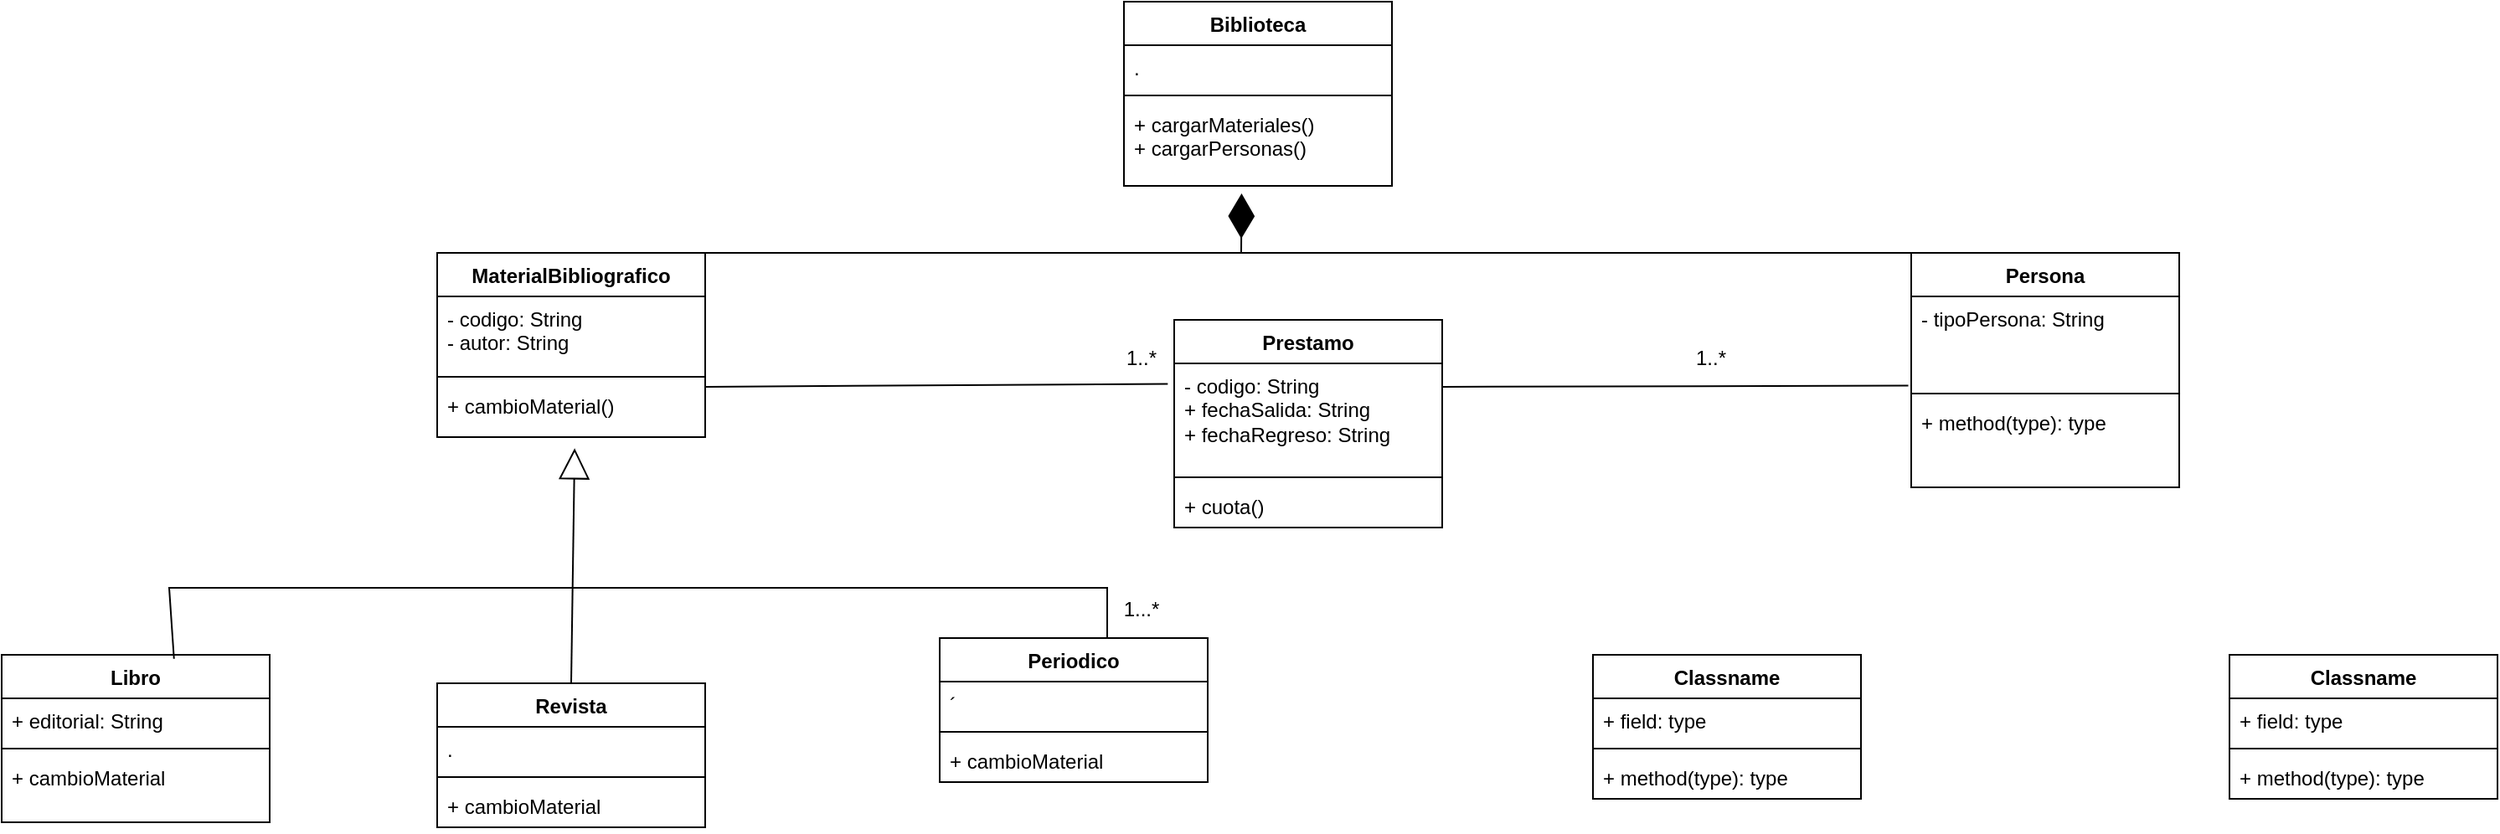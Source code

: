 <mxfile version="24.3.1" type="github">
  <diagram name="Página-1" id="QjQpm3usF5iXAhX_U6h0">
    <mxGraphModel dx="926" dy="486" grid="1" gridSize="10" guides="1" tooltips="1" connect="1" arrows="1" fold="1" page="1" pageScale="1" pageWidth="3300" pageHeight="2339" math="0" shadow="0">
      <root>
        <mxCell id="0" />
        <mxCell id="1" parent="0" />
        <mxCell id="QBgDUAMcS_uLPbaQPMKc-9" value="Biblioteca" style="swimlane;fontStyle=1;align=center;verticalAlign=top;childLayout=stackLayout;horizontal=1;startSize=26;horizontalStack=0;resizeParent=1;resizeParentMax=0;resizeLast=0;collapsible=1;marginBottom=0;whiteSpace=wrap;html=1;" vertex="1" parent="1">
          <mxGeometry x="1370" y="10" width="160" height="110" as="geometry" />
        </mxCell>
        <mxCell id="QBgDUAMcS_uLPbaQPMKc-10" value="." style="text;strokeColor=none;fillColor=none;align=left;verticalAlign=top;spacingLeft=4;spacingRight=4;overflow=hidden;rotatable=0;points=[[0,0.5],[1,0.5]];portConstraint=eastwest;whiteSpace=wrap;html=1;" vertex="1" parent="QBgDUAMcS_uLPbaQPMKc-9">
          <mxGeometry y="26" width="160" height="26" as="geometry" />
        </mxCell>
        <mxCell id="QBgDUAMcS_uLPbaQPMKc-11" value="" style="line;strokeWidth=1;fillColor=none;align=left;verticalAlign=middle;spacingTop=-1;spacingLeft=3;spacingRight=3;rotatable=0;labelPosition=right;points=[];portConstraint=eastwest;strokeColor=inherit;" vertex="1" parent="QBgDUAMcS_uLPbaQPMKc-9">
          <mxGeometry y="52" width="160" height="8" as="geometry" />
        </mxCell>
        <mxCell id="QBgDUAMcS_uLPbaQPMKc-12" value="&lt;div&gt;+ cargarMateriales()&lt;/div&gt;&lt;div&gt;+ cargarPersonas()&lt;br&gt;&lt;/div&gt;&lt;div&gt;&lt;br&gt;&lt;/div&gt;" style="text;strokeColor=none;fillColor=none;align=left;verticalAlign=top;spacingLeft=4;spacingRight=4;overflow=hidden;rotatable=0;points=[[0,0.5],[1,0.5]];portConstraint=eastwest;whiteSpace=wrap;html=1;" vertex="1" parent="QBgDUAMcS_uLPbaQPMKc-9">
          <mxGeometry y="60" width="160" height="50" as="geometry" />
        </mxCell>
        <mxCell id="QBgDUAMcS_uLPbaQPMKc-13" value="MaterialBibliografico" style="swimlane;fontStyle=1;align=center;verticalAlign=top;childLayout=stackLayout;horizontal=1;startSize=26;horizontalStack=0;resizeParent=1;resizeParentMax=0;resizeLast=0;collapsible=1;marginBottom=0;whiteSpace=wrap;html=1;" vertex="1" parent="1">
          <mxGeometry x="960" y="160" width="160" height="110" as="geometry" />
        </mxCell>
        <mxCell id="QBgDUAMcS_uLPbaQPMKc-14" value="&lt;div&gt;- codigo: String&lt;/div&gt;&lt;div&gt;- autor: String&lt;/div&gt;&lt;div&gt;&lt;br&gt;&lt;/div&gt;" style="text;strokeColor=none;fillColor=none;align=left;verticalAlign=top;spacingLeft=4;spacingRight=4;overflow=hidden;rotatable=0;points=[[0,0.5],[1,0.5]];portConstraint=eastwest;whiteSpace=wrap;html=1;" vertex="1" parent="QBgDUAMcS_uLPbaQPMKc-13">
          <mxGeometry y="26" width="160" height="44" as="geometry" />
        </mxCell>
        <mxCell id="QBgDUAMcS_uLPbaQPMKc-15" value="" style="line;strokeWidth=1;fillColor=none;align=left;verticalAlign=middle;spacingTop=-1;spacingLeft=3;spacingRight=3;rotatable=0;labelPosition=right;points=[];portConstraint=eastwest;strokeColor=inherit;" vertex="1" parent="QBgDUAMcS_uLPbaQPMKc-13">
          <mxGeometry y="70" width="160" height="8" as="geometry" />
        </mxCell>
        <mxCell id="QBgDUAMcS_uLPbaQPMKc-16" value="+ cambioMaterial()" style="text;strokeColor=none;fillColor=none;align=left;verticalAlign=top;spacingLeft=4;spacingRight=4;overflow=hidden;rotatable=0;points=[[0,0.5],[1,0.5]];portConstraint=eastwest;whiteSpace=wrap;html=1;" vertex="1" parent="QBgDUAMcS_uLPbaQPMKc-13">
          <mxGeometry y="78" width="160" height="32" as="geometry" />
        </mxCell>
        <mxCell id="QBgDUAMcS_uLPbaQPMKc-17" value="Prestamo" style="swimlane;fontStyle=1;align=center;verticalAlign=top;childLayout=stackLayout;horizontal=1;startSize=26;horizontalStack=0;resizeParent=1;resizeParentMax=0;resizeLast=0;collapsible=1;marginBottom=0;whiteSpace=wrap;html=1;" vertex="1" parent="1">
          <mxGeometry x="1400" y="200" width="160" height="124" as="geometry" />
        </mxCell>
        <mxCell id="QBgDUAMcS_uLPbaQPMKc-18" value="&lt;div&gt;- codigo: String&lt;/div&gt;&lt;div&gt;+ fechaSalida: String&lt;/div&gt;&lt;div&gt;+ fechaRegreso: String&lt;/div&gt;&lt;div&gt;&lt;br&gt;&lt;/div&gt;&lt;div&gt;&lt;br&gt;&lt;/div&gt;&lt;div&gt;&lt;br&gt;&lt;/div&gt;" style="text;strokeColor=none;fillColor=none;align=left;verticalAlign=top;spacingLeft=4;spacingRight=4;overflow=hidden;rotatable=0;points=[[0,0.5],[1,0.5]];portConstraint=eastwest;whiteSpace=wrap;html=1;" vertex="1" parent="QBgDUAMcS_uLPbaQPMKc-17">
          <mxGeometry y="26" width="160" height="64" as="geometry" />
        </mxCell>
        <mxCell id="QBgDUAMcS_uLPbaQPMKc-19" value="" style="line;strokeWidth=1;fillColor=none;align=left;verticalAlign=middle;spacingTop=-1;spacingLeft=3;spacingRight=3;rotatable=0;labelPosition=right;points=[];portConstraint=eastwest;strokeColor=inherit;" vertex="1" parent="QBgDUAMcS_uLPbaQPMKc-17">
          <mxGeometry y="90" width="160" height="8" as="geometry" />
        </mxCell>
        <mxCell id="QBgDUAMcS_uLPbaQPMKc-20" value="+ cuota()" style="text;strokeColor=none;fillColor=none;align=left;verticalAlign=top;spacingLeft=4;spacingRight=4;overflow=hidden;rotatable=0;points=[[0,0.5],[1,0.5]];portConstraint=eastwest;whiteSpace=wrap;html=1;" vertex="1" parent="QBgDUAMcS_uLPbaQPMKc-17">
          <mxGeometry y="98" width="160" height="26" as="geometry" />
        </mxCell>
        <mxCell id="QBgDUAMcS_uLPbaQPMKc-21" value="Libro" style="swimlane;fontStyle=1;align=center;verticalAlign=top;childLayout=stackLayout;horizontal=1;startSize=26;horizontalStack=0;resizeParent=1;resizeParentMax=0;resizeLast=0;collapsible=1;marginBottom=0;whiteSpace=wrap;html=1;" vertex="1" parent="1">
          <mxGeometry x="700" y="400" width="160" height="100" as="geometry" />
        </mxCell>
        <mxCell id="QBgDUAMcS_uLPbaQPMKc-22" value="+ editorial: String" style="text;strokeColor=none;fillColor=none;align=left;verticalAlign=top;spacingLeft=4;spacingRight=4;overflow=hidden;rotatable=0;points=[[0,0.5],[1,0.5]];portConstraint=eastwest;whiteSpace=wrap;html=1;" vertex="1" parent="QBgDUAMcS_uLPbaQPMKc-21">
          <mxGeometry y="26" width="160" height="26" as="geometry" />
        </mxCell>
        <mxCell id="QBgDUAMcS_uLPbaQPMKc-23" value="" style="line;strokeWidth=1;fillColor=none;align=left;verticalAlign=middle;spacingTop=-1;spacingLeft=3;spacingRight=3;rotatable=0;labelPosition=right;points=[];portConstraint=eastwest;strokeColor=inherit;" vertex="1" parent="QBgDUAMcS_uLPbaQPMKc-21">
          <mxGeometry y="52" width="160" height="8" as="geometry" />
        </mxCell>
        <mxCell id="QBgDUAMcS_uLPbaQPMKc-24" value="+ cambioMaterial" style="text;strokeColor=none;fillColor=none;align=left;verticalAlign=top;spacingLeft=4;spacingRight=4;overflow=hidden;rotatable=0;points=[[0,0.5],[1,0.5]];portConstraint=eastwest;whiteSpace=wrap;html=1;" vertex="1" parent="QBgDUAMcS_uLPbaQPMKc-21">
          <mxGeometry y="60" width="160" height="40" as="geometry" />
        </mxCell>
        <mxCell id="QBgDUAMcS_uLPbaQPMKc-25" value="Revista" style="swimlane;fontStyle=1;align=center;verticalAlign=top;childLayout=stackLayout;horizontal=1;startSize=26;horizontalStack=0;resizeParent=1;resizeParentMax=0;resizeLast=0;collapsible=1;marginBottom=0;whiteSpace=wrap;html=1;" vertex="1" parent="1">
          <mxGeometry x="960" y="417" width="160" height="86" as="geometry" />
        </mxCell>
        <mxCell id="QBgDUAMcS_uLPbaQPMKc-26" value="." style="text;strokeColor=none;fillColor=none;align=left;verticalAlign=top;spacingLeft=4;spacingRight=4;overflow=hidden;rotatable=0;points=[[0,0.5],[1,0.5]];portConstraint=eastwest;whiteSpace=wrap;html=1;" vertex="1" parent="QBgDUAMcS_uLPbaQPMKc-25">
          <mxGeometry y="26" width="160" height="26" as="geometry" />
        </mxCell>
        <mxCell id="QBgDUAMcS_uLPbaQPMKc-27" value="" style="line;strokeWidth=1;fillColor=none;align=left;verticalAlign=middle;spacingTop=-1;spacingLeft=3;spacingRight=3;rotatable=0;labelPosition=right;points=[];portConstraint=eastwest;strokeColor=inherit;" vertex="1" parent="QBgDUAMcS_uLPbaQPMKc-25">
          <mxGeometry y="52" width="160" height="8" as="geometry" />
        </mxCell>
        <mxCell id="QBgDUAMcS_uLPbaQPMKc-28" value="+ cambioMaterial" style="text;strokeColor=none;fillColor=none;align=left;verticalAlign=top;spacingLeft=4;spacingRight=4;overflow=hidden;rotatable=0;points=[[0,0.5],[1,0.5]];portConstraint=eastwest;whiteSpace=wrap;html=1;" vertex="1" parent="QBgDUAMcS_uLPbaQPMKc-25">
          <mxGeometry y="60" width="160" height="26" as="geometry" />
        </mxCell>
        <mxCell id="QBgDUAMcS_uLPbaQPMKc-29" value="Periodico" style="swimlane;fontStyle=1;align=center;verticalAlign=top;childLayout=stackLayout;horizontal=1;startSize=26;horizontalStack=0;resizeParent=1;resizeParentMax=0;resizeLast=0;collapsible=1;marginBottom=0;whiteSpace=wrap;html=1;" vertex="1" parent="1">
          <mxGeometry x="1260" y="390" width="160" height="86" as="geometry" />
        </mxCell>
        <mxCell id="QBgDUAMcS_uLPbaQPMKc-30" value="´" style="text;strokeColor=none;fillColor=none;align=left;verticalAlign=top;spacingLeft=4;spacingRight=4;overflow=hidden;rotatable=0;points=[[0,0.5],[1,0.5]];portConstraint=eastwest;whiteSpace=wrap;html=1;" vertex="1" parent="QBgDUAMcS_uLPbaQPMKc-29">
          <mxGeometry y="26" width="160" height="26" as="geometry" />
        </mxCell>
        <mxCell id="QBgDUAMcS_uLPbaQPMKc-31" value="" style="line;strokeWidth=1;fillColor=none;align=left;verticalAlign=middle;spacingTop=-1;spacingLeft=3;spacingRight=3;rotatable=0;labelPosition=right;points=[];portConstraint=eastwest;strokeColor=inherit;" vertex="1" parent="QBgDUAMcS_uLPbaQPMKc-29">
          <mxGeometry y="52" width="160" height="8" as="geometry" />
        </mxCell>
        <mxCell id="QBgDUAMcS_uLPbaQPMKc-32" value="+ cambioMaterial" style="text;strokeColor=none;fillColor=none;align=left;verticalAlign=top;spacingLeft=4;spacingRight=4;overflow=hidden;rotatable=0;points=[[0,0.5],[1,0.5]];portConstraint=eastwest;whiteSpace=wrap;html=1;" vertex="1" parent="QBgDUAMcS_uLPbaQPMKc-29">
          <mxGeometry y="60" width="160" height="26" as="geometry" />
        </mxCell>
        <mxCell id="QBgDUAMcS_uLPbaQPMKc-36" value="Persona" style="swimlane;fontStyle=1;align=center;verticalAlign=top;childLayout=stackLayout;horizontal=1;startSize=26;horizontalStack=0;resizeParent=1;resizeParentMax=0;resizeLast=0;collapsible=1;marginBottom=0;whiteSpace=wrap;html=1;" vertex="1" parent="1">
          <mxGeometry x="1840" y="160" width="160" height="140" as="geometry" />
        </mxCell>
        <mxCell id="QBgDUAMcS_uLPbaQPMKc-37" value="- tipoPersona: String" style="text;strokeColor=none;fillColor=none;align=left;verticalAlign=top;spacingLeft=4;spacingRight=4;overflow=hidden;rotatable=0;points=[[0,0.5],[1,0.5]];portConstraint=eastwest;whiteSpace=wrap;html=1;" vertex="1" parent="QBgDUAMcS_uLPbaQPMKc-36">
          <mxGeometry y="26" width="160" height="54" as="geometry" />
        </mxCell>
        <mxCell id="QBgDUAMcS_uLPbaQPMKc-38" value="" style="line;strokeWidth=1;fillColor=none;align=left;verticalAlign=middle;spacingTop=-1;spacingLeft=3;spacingRight=3;rotatable=0;labelPosition=right;points=[];portConstraint=eastwest;strokeColor=inherit;" vertex="1" parent="QBgDUAMcS_uLPbaQPMKc-36">
          <mxGeometry y="80" width="160" height="8" as="geometry" />
        </mxCell>
        <mxCell id="QBgDUAMcS_uLPbaQPMKc-39" value="+ method(type): type" style="text;strokeColor=none;fillColor=none;align=left;verticalAlign=top;spacingLeft=4;spacingRight=4;overflow=hidden;rotatable=0;points=[[0,0.5],[1,0.5]];portConstraint=eastwest;whiteSpace=wrap;html=1;" vertex="1" parent="QBgDUAMcS_uLPbaQPMKc-36">
          <mxGeometry y="88" width="160" height="52" as="geometry" />
        </mxCell>
        <mxCell id="QBgDUAMcS_uLPbaQPMKc-46" value="" style="endArrow=block;endSize=16;endFill=0;html=1;rounded=0;exitX=0.5;exitY=0;exitDx=0;exitDy=0;entryX=0.513;entryY=1.209;entryDx=0;entryDy=0;entryPerimeter=0;" edge="1" parent="1" source="QBgDUAMcS_uLPbaQPMKc-25" target="QBgDUAMcS_uLPbaQPMKc-16">
          <mxGeometry width="160" relative="1" as="geometry">
            <mxPoint x="1120" y="390" as="sourcePoint" />
            <mxPoint x="1280" y="390" as="targetPoint" />
          </mxGeometry>
        </mxCell>
        <mxCell id="QBgDUAMcS_uLPbaQPMKc-48" value="" style="endArrow=none;html=1;rounded=0;exitX=0.643;exitY=0.024;exitDx=0;exitDy=0;exitPerimeter=0;" edge="1" parent="1" source="QBgDUAMcS_uLPbaQPMKc-21">
          <mxGeometry width="50" height="50" relative="1" as="geometry">
            <mxPoint x="1180" y="410" as="sourcePoint" />
            <mxPoint x="1000" y="360" as="targetPoint" />
            <Array as="points">
              <mxPoint x="800" y="360" />
            </Array>
          </mxGeometry>
        </mxCell>
        <mxCell id="QBgDUAMcS_uLPbaQPMKc-49" value="" style="endArrow=none;html=1;rounded=0;" edge="1" parent="1">
          <mxGeometry width="50" height="50" relative="1" as="geometry">
            <mxPoint x="1000" y="360" as="sourcePoint" />
            <mxPoint x="1360" y="390" as="targetPoint" />
            <Array as="points">
              <mxPoint x="1360" y="360" />
            </Array>
          </mxGeometry>
        </mxCell>
        <mxCell id="QBgDUAMcS_uLPbaQPMKc-50" value="" style="endArrow=diamondThin;endFill=1;endSize=24;html=1;rounded=0;exitX=0.5;exitY=0;exitDx=0;exitDy=0;entryX=0.439;entryY=1.091;entryDx=0;entryDy=0;entryPerimeter=0;" edge="1" parent="1" source="QBgDUAMcS_uLPbaQPMKc-13" target="QBgDUAMcS_uLPbaQPMKc-12">
          <mxGeometry width="160" relative="1" as="geometry">
            <mxPoint x="1130" y="230" as="sourcePoint" />
            <mxPoint x="1410" y="123" as="targetPoint" />
            <Array as="points">
              <mxPoint x="1440" y="160" />
            </Array>
          </mxGeometry>
        </mxCell>
        <mxCell id="QBgDUAMcS_uLPbaQPMKc-51" value="" style="endArrow=none;html=1;rounded=0;entryX=0;entryY=0;entryDx=0;entryDy=0;" edge="1" parent="1" target="QBgDUAMcS_uLPbaQPMKc-36">
          <mxGeometry width="50" height="50" relative="1" as="geometry">
            <mxPoint x="1440" y="160" as="sourcePoint" />
            <mxPoint x="1550" y="210" as="targetPoint" />
          </mxGeometry>
        </mxCell>
        <mxCell id="QBgDUAMcS_uLPbaQPMKc-52" value="" style="endArrow=none;html=1;rounded=0;exitX=1;exitY=0.062;exitDx=0;exitDy=0;exitPerimeter=0;entryX=-0.024;entryY=0.191;entryDx=0;entryDy=0;entryPerimeter=0;" edge="1" parent="1" source="QBgDUAMcS_uLPbaQPMKc-16" target="QBgDUAMcS_uLPbaQPMKc-18">
          <mxGeometry width="50" height="50" relative="1" as="geometry">
            <mxPoint x="1500" y="290" as="sourcePoint" />
            <mxPoint x="1390" y="240" as="targetPoint" />
          </mxGeometry>
        </mxCell>
        <mxCell id="QBgDUAMcS_uLPbaQPMKc-53" value="" style="endArrow=none;html=1;rounded=0;exitX=-0.011;exitY=0.986;exitDx=0;exitDy=0;exitPerimeter=0;" edge="1" parent="1" source="QBgDUAMcS_uLPbaQPMKc-37">
          <mxGeometry width="50" height="50" relative="1" as="geometry">
            <mxPoint x="1500" y="290" as="sourcePoint" />
            <mxPoint x="1560" y="240" as="targetPoint" />
          </mxGeometry>
        </mxCell>
        <mxCell id="QBgDUAMcS_uLPbaQPMKc-54" value="1..*" style="text;html=1;align=center;verticalAlign=middle;resizable=0;points=[];autosize=1;strokeColor=none;fillColor=none;" vertex="1" parent="1">
          <mxGeometry x="1700" y="208" width="40" height="30" as="geometry" />
        </mxCell>
        <mxCell id="QBgDUAMcS_uLPbaQPMKc-55" value="1..*" style="text;html=1;align=center;verticalAlign=middle;resizable=0;points=[];autosize=1;strokeColor=none;fillColor=none;" vertex="1" parent="1">
          <mxGeometry x="1360" y="208" width="40" height="30" as="geometry" />
        </mxCell>
        <mxCell id="QBgDUAMcS_uLPbaQPMKc-56" value="1...*" style="text;html=1;align=center;verticalAlign=middle;resizable=0;points=[];autosize=1;strokeColor=none;fillColor=none;" vertex="1" parent="1">
          <mxGeometry x="1360" y="358" width="40" height="30" as="geometry" />
        </mxCell>
        <mxCell id="QBgDUAMcS_uLPbaQPMKc-57" value="Classname" style="swimlane;fontStyle=1;align=center;verticalAlign=top;childLayout=stackLayout;horizontal=1;startSize=26;horizontalStack=0;resizeParent=1;resizeParentMax=0;resizeLast=0;collapsible=1;marginBottom=0;whiteSpace=wrap;html=1;" vertex="1" parent="1">
          <mxGeometry x="1650" y="400" width="160" height="86" as="geometry" />
        </mxCell>
        <mxCell id="QBgDUAMcS_uLPbaQPMKc-58" value="+ field: type" style="text;strokeColor=none;fillColor=none;align=left;verticalAlign=top;spacingLeft=4;spacingRight=4;overflow=hidden;rotatable=0;points=[[0,0.5],[1,0.5]];portConstraint=eastwest;whiteSpace=wrap;html=1;" vertex="1" parent="QBgDUAMcS_uLPbaQPMKc-57">
          <mxGeometry y="26" width="160" height="26" as="geometry" />
        </mxCell>
        <mxCell id="QBgDUAMcS_uLPbaQPMKc-59" value="" style="line;strokeWidth=1;fillColor=none;align=left;verticalAlign=middle;spacingTop=-1;spacingLeft=3;spacingRight=3;rotatable=0;labelPosition=right;points=[];portConstraint=eastwest;strokeColor=inherit;" vertex="1" parent="QBgDUAMcS_uLPbaQPMKc-57">
          <mxGeometry y="52" width="160" height="8" as="geometry" />
        </mxCell>
        <mxCell id="QBgDUAMcS_uLPbaQPMKc-60" value="+ method(type): type" style="text;strokeColor=none;fillColor=none;align=left;verticalAlign=top;spacingLeft=4;spacingRight=4;overflow=hidden;rotatable=0;points=[[0,0.5],[1,0.5]];portConstraint=eastwest;whiteSpace=wrap;html=1;" vertex="1" parent="QBgDUAMcS_uLPbaQPMKc-57">
          <mxGeometry y="60" width="160" height="26" as="geometry" />
        </mxCell>
        <mxCell id="QBgDUAMcS_uLPbaQPMKc-61" value="Classname" style="swimlane;fontStyle=1;align=center;verticalAlign=top;childLayout=stackLayout;horizontal=1;startSize=26;horizontalStack=0;resizeParent=1;resizeParentMax=0;resizeLast=0;collapsible=1;marginBottom=0;whiteSpace=wrap;html=1;" vertex="1" parent="1">
          <mxGeometry x="2030" y="400" width="160" height="86" as="geometry" />
        </mxCell>
        <mxCell id="QBgDUAMcS_uLPbaQPMKc-62" value="+ field: type" style="text;strokeColor=none;fillColor=none;align=left;verticalAlign=top;spacingLeft=4;spacingRight=4;overflow=hidden;rotatable=0;points=[[0,0.5],[1,0.5]];portConstraint=eastwest;whiteSpace=wrap;html=1;" vertex="1" parent="QBgDUAMcS_uLPbaQPMKc-61">
          <mxGeometry y="26" width="160" height="26" as="geometry" />
        </mxCell>
        <mxCell id="QBgDUAMcS_uLPbaQPMKc-63" value="" style="line;strokeWidth=1;fillColor=none;align=left;verticalAlign=middle;spacingTop=-1;spacingLeft=3;spacingRight=3;rotatable=0;labelPosition=right;points=[];portConstraint=eastwest;strokeColor=inherit;" vertex="1" parent="QBgDUAMcS_uLPbaQPMKc-61">
          <mxGeometry y="52" width="160" height="8" as="geometry" />
        </mxCell>
        <mxCell id="QBgDUAMcS_uLPbaQPMKc-64" value="+ method(type): type" style="text;strokeColor=none;fillColor=none;align=left;verticalAlign=top;spacingLeft=4;spacingRight=4;overflow=hidden;rotatable=0;points=[[0,0.5],[1,0.5]];portConstraint=eastwest;whiteSpace=wrap;html=1;" vertex="1" parent="QBgDUAMcS_uLPbaQPMKc-61">
          <mxGeometry y="60" width="160" height="26" as="geometry" />
        </mxCell>
      </root>
    </mxGraphModel>
  </diagram>
</mxfile>
